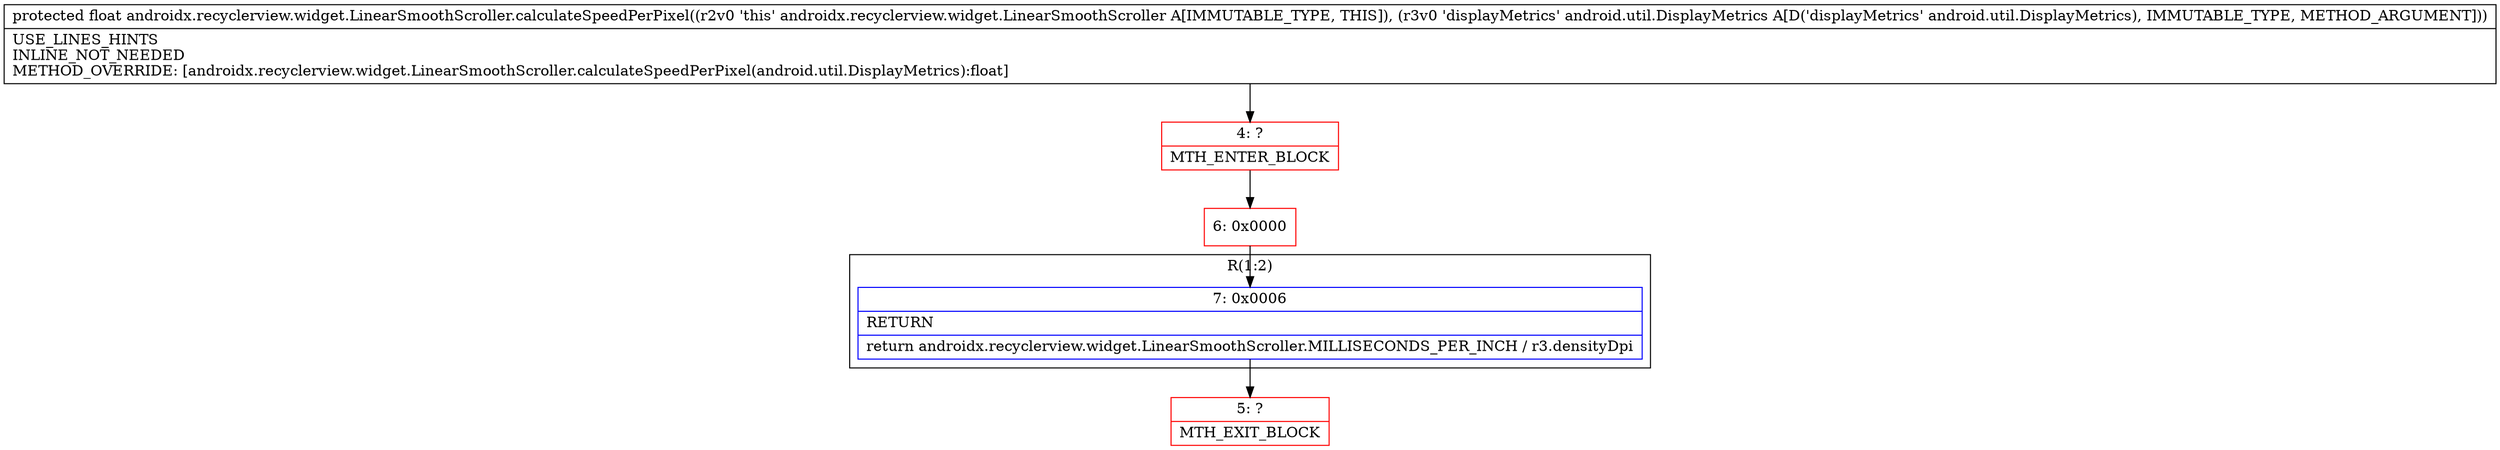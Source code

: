 digraph "CFG forandroidx.recyclerview.widget.LinearSmoothScroller.calculateSpeedPerPixel(Landroid\/util\/DisplayMetrics;)F" {
subgraph cluster_Region_1996287956 {
label = "R(1:2)";
node [shape=record,color=blue];
Node_7 [shape=record,label="{7\:\ 0x0006|RETURN\l|return androidx.recyclerview.widget.LinearSmoothScroller.MILLISECONDS_PER_INCH \/ r3.densityDpi\l}"];
}
Node_4 [shape=record,color=red,label="{4\:\ ?|MTH_ENTER_BLOCK\l}"];
Node_6 [shape=record,color=red,label="{6\:\ 0x0000}"];
Node_5 [shape=record,color=red,label="{5\:\ ?|MTH_EXIT_BLOCK\l}"];
MethodNode[shape=record,label="{protected float androidx.recyclerview.widget.LinearSmoothScroller.calculateSpeedPerPixel((r2v0 'this' androidx.recyclerview.widget.LinearSmoothScroller A[IMMUTABLE_TYPE, THIS]), (r3v0 'displayMetrics' android.util.DisplayMetrics A[D('displayMetrics' android.util.DisplayMetrics), IMMUTABLE_TYPE, METHOD_ARGUMENT]))  | USE_LINES_HINTS\lINLINE_NOT_NEEDED\lMETHOD_OVERRIDE: [androidx.recyclerview.widget.LinearSmoothScroller.calculateSpeedPerPixel(android.util.DisplayMetrics):float]\l}"];
MethodNode -> Node_4;Node_7 -> Node_5;
Node_4 -> Node_6;
Node_6 -> Node_7;
}

